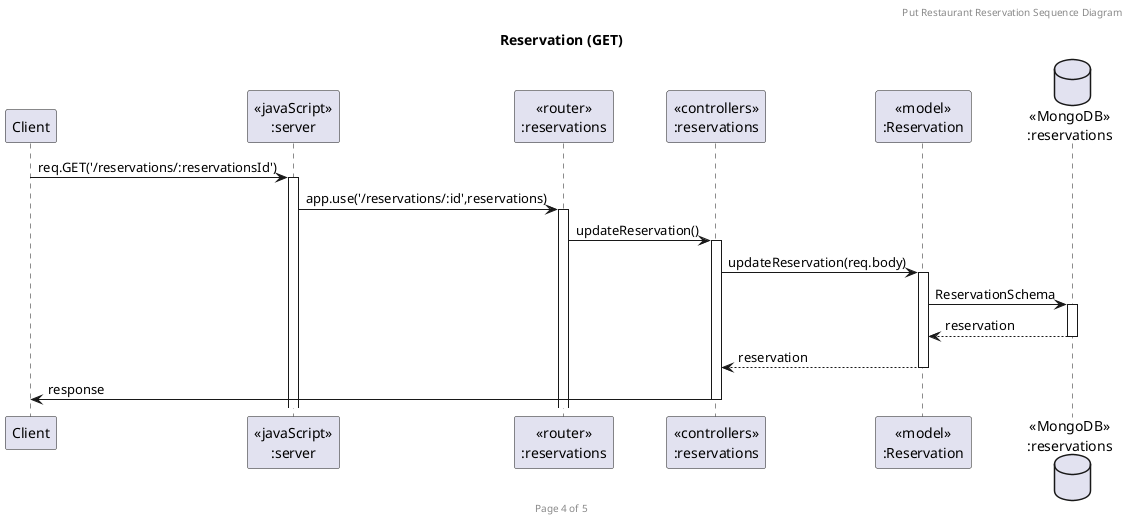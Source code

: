 @startuml Reservation (PUT)

header Put Restaurant Reservation Sequence Diagram
footer Page 4 of 5
title "Reservation (GET)"

participant "Client" as client
participant "<<javaScript>>\n:server" as server
participant "<<router>>\n:reservations" as routerReservations
participant "<<controllers>>\n:reservations" as controllersReservations
participant "<<model>>\n:Reservation" as modelReservation
database "<<MongoDB>>\n:reservations" as ReservationDatabase

client->server ++:req.GET('/reservations/:reservationsId')
server->routerReservations ++:app.use('/reservations/:id',reservations)
routerReservations->controllersReservations ++:updateReservation()
controllersReservations ->modelReservation ++: updateReservation(req.body)
modelReservation -> ReservationDatabase ++: ReservationSchema
ReservationDatabase --> modelReservation --: reservation
controllersReservations <-- modelReservation --:reservation
controllersReservations->client --:response

@enduml